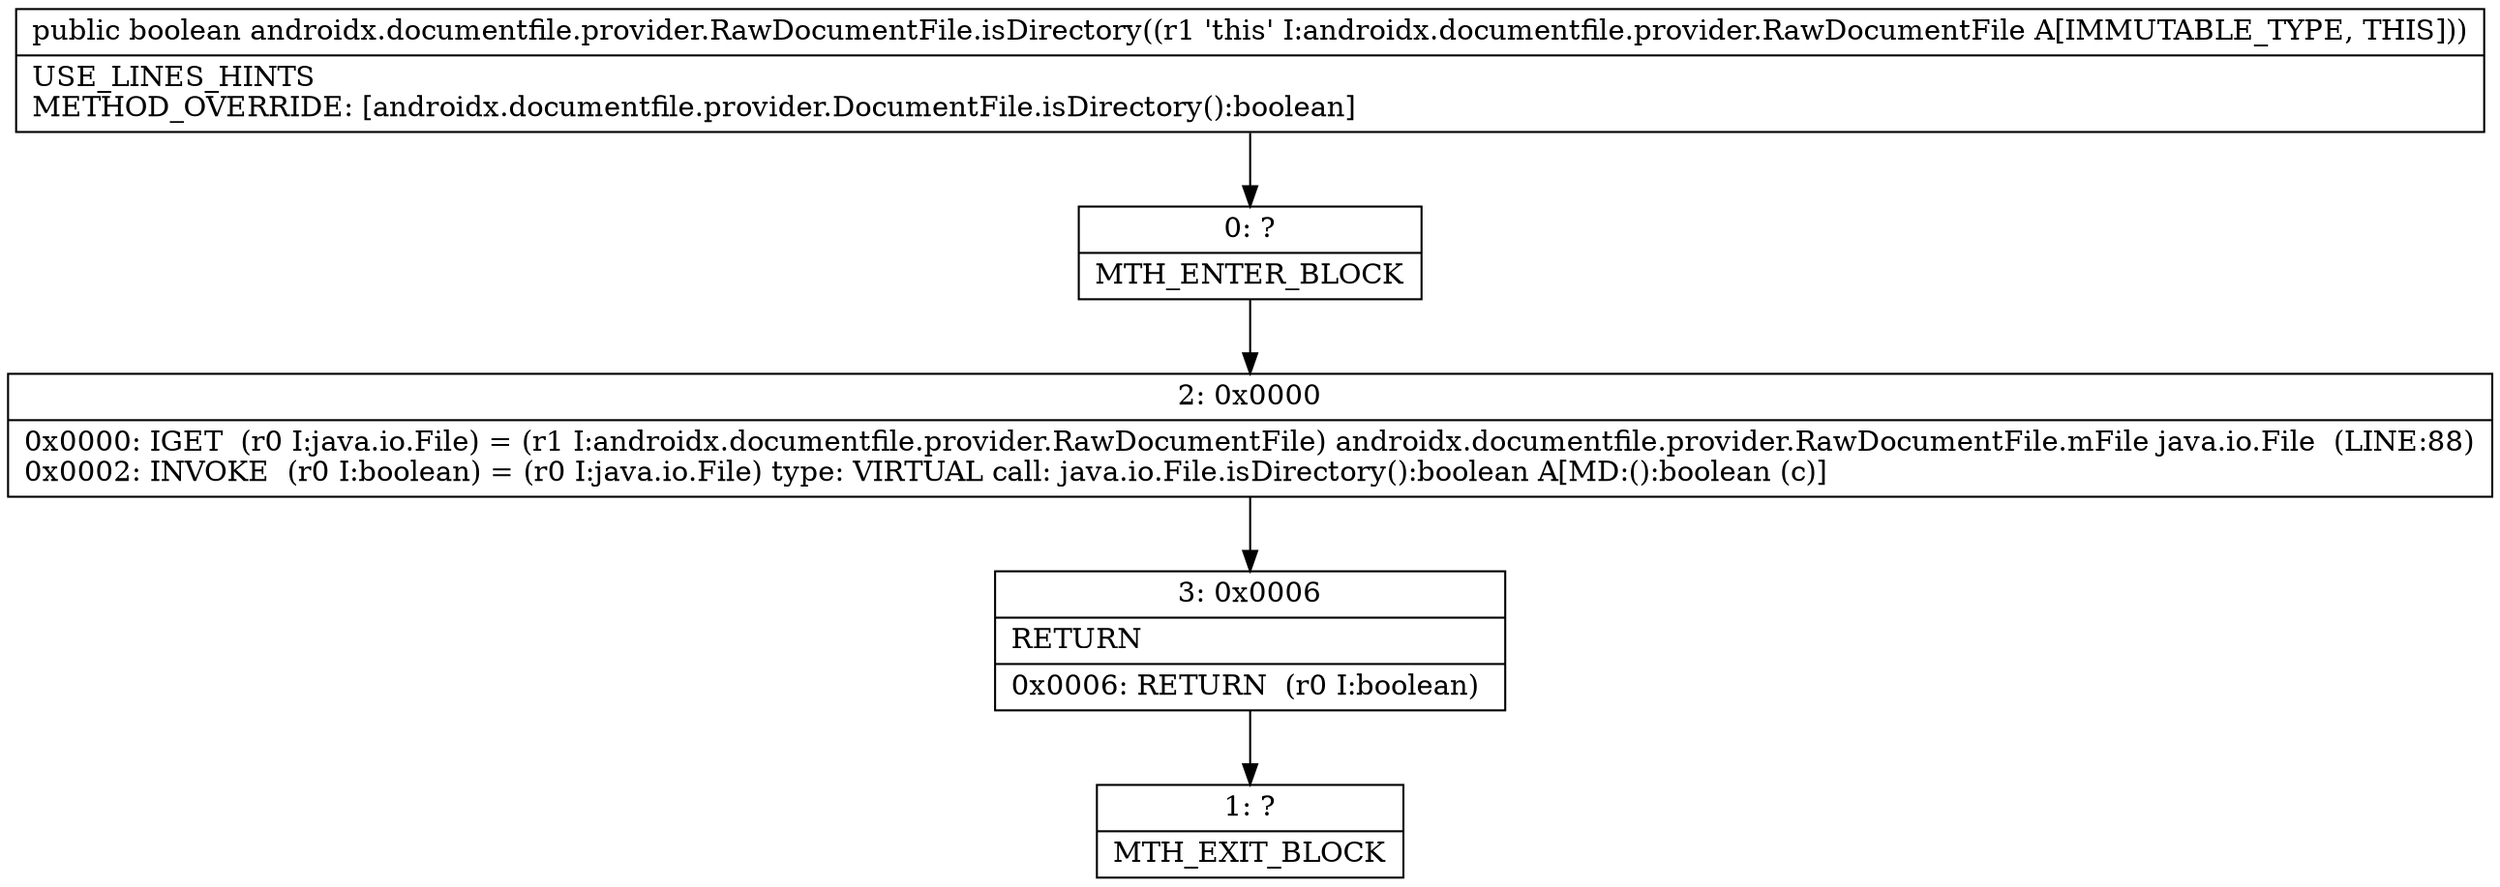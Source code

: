 digraph "CFG forandroidx.documentfile.provider.RawDocumentFile.isDirectory()Z" {
Node_0 [shape=record,label="{0\:\ ?|MTH_ENTER_BLOCK\l}"];
Node_2 [shape=record,label="{2\:\ 0x0000|0x0000: IGET  (r0 I:java.io.File) = (r1 I:androidx.documentfile.provider.RawDocumentFile) androidx.documentfile.provider.RawDocumentFile.mFile java.io.File  (LINE:88)\l0x0002: INVOKE  (r0 I:boolean) = (r0 I:java.io.File) type: VIRTUAL call: java.io.File.isDirectory():boolean A[MD:():boolean (c)]\l}"];
Node_3 [shape=record,label="{3\:\ 0x0006|RETURN\l|0x0006: RETURN  (r0 I:boolean) \l}"];
Node_1 [shape=record,label="{1\:\ ?|MTH_EXIT_BLOCK\l}"];
MethodNode[shape=record,label="{public boolean androidx.documentfile.provider.RawDocumentFile.isDirectory((r1 'this' I:androidx.documentfile.provider.RawDocumentFile A[IMMUTABLE_TYPE, THIS]))  | USE_LINES_HINTS\lMETHOD_OVERRIDE: [androidx.documentfile.provider.DocumentFile.isDirectory():boolean]\l}"];
MethodNode -> Node_0;Node_0 -> Node_2;
Node_2 -> Node_3;
Node_3 -> Node_1;
}

